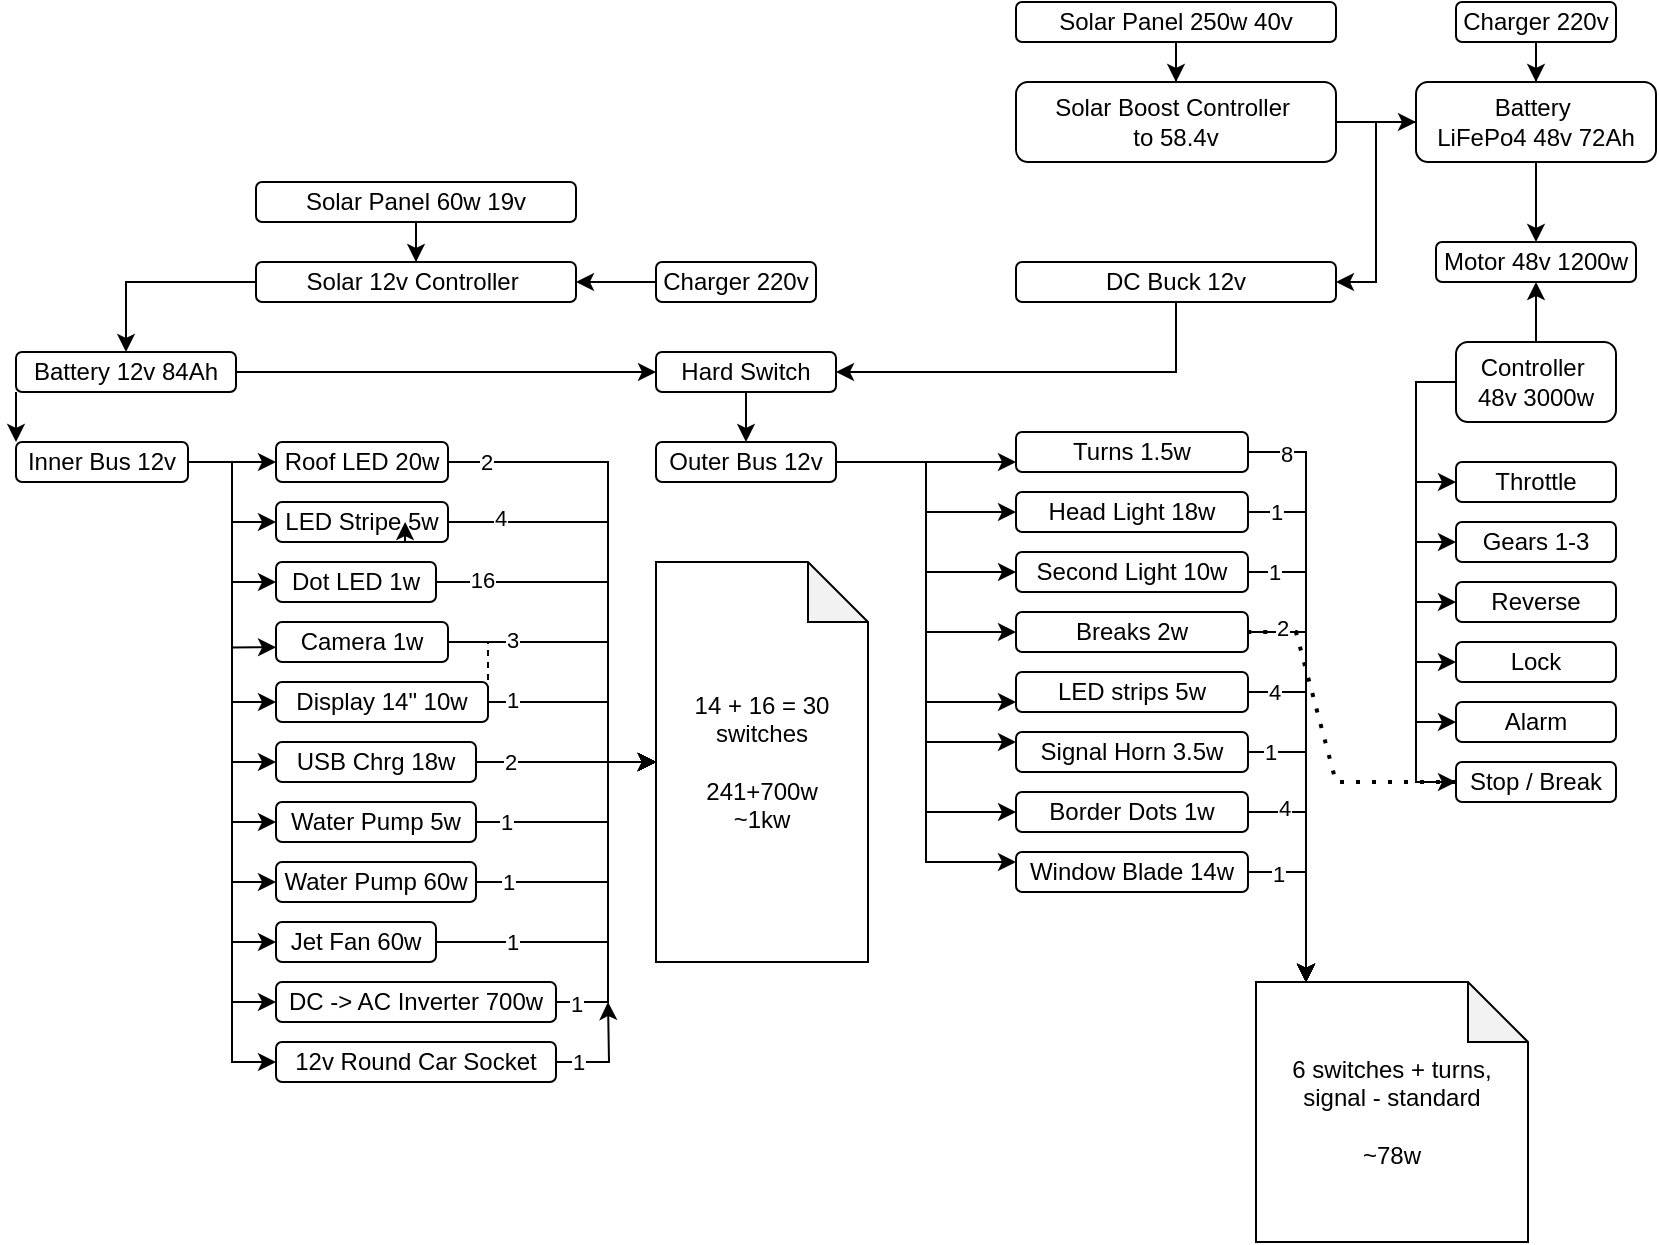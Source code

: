 <mxfile version="27.1.4">
  <diagram name="Страница — 1" id="Z_pauZkXS7t0AU1Tw5mL">
    <mxGraphModel dx="1443" dy="829" grid="1" gridSize="10" guides="1" tooltips="1" connect="1" arrows="1" fold="1" page="1" pageScale="1" pageWidth="1169" pageHeight="827" math="0" shadow="0">
      <root>
        <mxCell id="0" />
        <mxCell id="1" parent="0" />
        <mxCell id="5aOu-kDIlNZFqt_HR4Ut-28" style="edgeStyle=orthogonalEdgeStyle;rounded=0;orthogonalLoop=1;jettySize=auto;html=1;entryX=0.5;entryY=0;entryDx=0;entryDy=0;" edge="1" parent="1" source="7MsEQUMzbARziqOLfGt7-1" target="7MsEQUMzbARziqOLfGt7-29">
          <mxGeometry relative="1" as="geometry" />
        </mxCell>
        <mxCell id="5aOu-kDIlNZFqt_HR4Ut-34" style="edgeStyle=orthogonalEdgeStyle;rounded=0;orthogonalLoop=1;jettySize=auto;html=1;entryX=1;entryY=0.5;entryDx=0;entryDy=0;" edge="1" parent="1" source="7MsEQUMzbARziqOLfGt7-1" target="5aOu-kDIlNZFqt_HR4Ut-33">
          <mxGeometry relative="1" as="geometry" />
        </mxCell>
        <mxCell id="7MsEQUMzbARziqOLfGt7-1" value="&lt;div&gt;Battery&amp;nbsp;&lt;/div&gt;&lt;div&gt;&lt;span style=&quot;background-color: transparent; color: light-dark(rgb(0, 0, 0), rgb(255, 255, 255));&quot;&gt;LiFePo4 48v&amp;nbsp;&lt;/span&gt;&lt;span style=&quot;background-color: transparent; color: light-dark(rgb(0, 0, 0), rgb(255, 255, 255));&quot;&gt;72Ah&lt;/span&gt;&lt;/div&gt;" style="rounded=1;whiteSpace=wrap;html=1;" parent="1" vertex="1">
          <mxGeometry x="820" y="110" width="120" height="40" as="geometry" />
        </mxCell>
        <mxCell id="7MsEQUMzbARziqOLfGt7-31" style="edgeStyle=orthogonalEdgeStyle;rounded=0;orthogonalLoop=1;jettySize=auto;html=1;entryX=0;entryY=0.5;entryDx=0;entryDy=0;exitX=0;exitY=0.5;exitDx=0;exitDy=0;" parent="1" source="7MsEQUMzbARziqOLfGt7-2" target="7MsEQUMzbARziqOLfGt7-18" edge="1">
          <mxGeometry relative="1" as="geometry" />
        </mxCell>
        <mxCell id="7MsEQUMzbARziqOLfGt7-35" style="edgeStyle=orthogonalEdgeStyle;rounded=0;orthogonalLoop=1;jettySize=auto;html=1;entryX=0;entryY=0.5;entryDx=0;entryDy=0;exitX=0;exitY=0.5;exitDx=0;exitDy=0;" parent="1" source="7MsEQUMzbARziqOLfGt7-2" target="7MsEQUMzbARziqOLfGt7-21" edge="1">
          <mxGeometry relative="1" as="geometry" />
        </mxCell>
        <mxCell id="7MsEQUMzbARziqOLfGt7-36" style="edgeStyle=orthogonalEdgeStyle;rounded=0;orthogonalLoop=1;jettySize=auto;html=1;entryX=0;entryY=0.5;entryDx=0;entryDy=0;exitX=0;exitY=0.5;exitDx=0;exitDy=0;" parent="1" source="7MsEQUMzbARziqOLfGt7-2" target="7MsEQUMzbARziqOLfGt7-22" edge="1">
          <mxGeometry relative="1" as="geometry" />
        </mxCell>
        <mxCell id="7MsEQUMzbARziqOLfGt7-40" style="edgeStyle=orthogonalEdgeStyle;rounded=0;orthogonalLoop=1;jettySize=auto;html=1;entryX=0;entryY=0.5;entryDx=0;entryDy=0;exitX=0;exitY=0.5;exitDx=0;exitDy=0;" parent="1" source="7MsEQUMzbARziqOLfGt7-2" target="7MsEQUMzbARziqOLfGt7-37" edge="1">
          <mxGeometry relative="1" as="geometry" />
        </mxCell>
        <mxCell id="7MsEQUMzbARziqOLfGt7-41" style="edgeStyle=orthogonalEdgeStyle;rounded=0;orthogonalLoop=1;jettySize=auto;html=1;entryX=0;entryY=0.5;entryDx=0;entryDy=0;exitX=0;exitY=0.5;exitDx=0;exitDy=0;" parent="1" source="7MsEQUMzbARziqOLfGt7-2" target="7MsEQUMzbARziqOLfGt7-38" edge="1">
          <mxGeometry relative="1" as="geometry" />
        </mxCell>
        <mxCell id="7MsEQUMzbARziqOLfGt7-42" style="edgeStyle=orthogonalEdgeStyle;rounded=0;orthogonalLoop=1;jettySize=auto;html=1;entryX=0;entryY=0.5;entryDx=0;entryDy=0;exitX=0;exitY=0.5;exitDx=0;exitDy=0;" parent="1" source="7MsEQUMzbARziqOLfGt7-2" target="7MsEQUMzbARziqOLfGt7-39" edge="1">
          <mxGeometry relative="1" as="geometry" />
        </mxCell>
        <mxCell id="5aOu-kDIlNZFqt_HR4Ut-27" style="edgeStyle=orthogonalEdgeStyle;rounded=0;orthogonalLoop=1;jettySize=auto;html=1;entryX=0.5;entryY=1;entryDx=0;entryDy=0;" edge="1" parent="1" source="7MsEQUMzbARziqOLfGt7-2" target="7MsEQUMzbARziqOLfGt7-29">
          <mxGeometry relative="1" as="geometry" />
        </mxCell>
        <mxCell id="7MsEQUMzbARziqOLfGt7-2" value="&lt;div&gt;&lt;span style=&quot;background-color: transparent; color: light-dark(rgb(0, 0, 0), rgb(255, 255, 255));&quot;&gt;Controller&amp;nbsp;&lt;/span&gt;&lt;/div&gt;&lt;div&gt;&lt;span style=&quot;background-color: transparent; color: light-dark(rgb(0, 0, 0), rgb(255, 255, 255));&quot;&gt;48v 3000w&lt;/span&gt;&lt;/div&gt;" style="rounded=1;whiteSpace=wrap;html=1;" parent="1" vertex="1">
          <mxGeometry x="840" y="240" width="80" height="40" as="geometry" />
        </mxCell>
        <mxCell id="7MsEQUMzbARziqOLfGt7-16" style="edgeStyle=orthogonalEdgeStyle;rounded=0;orthogonalLoop=1;jettySize=auto;html=1;exitX=0;exitY=1;exitDx=0;exitDy=0;entryX=0;entryY=0;entryDx=0;entryDy=0;" parent="1" source="7MsEQUMzbARziqOLfGt7-4" target="7MsEQUMzbARziqOLfGt7-8" edge="1">
          <mxGeometry relative="1" as="geometry">
            <Array as="points" />
          </mxGeometry>
        </mxCell>
        <mxCell id="5aOu-kDIlNZFqt_HR4Ut-23" style="edgeStyle=orthogonalEdgeStyle;rounded=0;orthogonalLoop=1;jettySize=auto;html=1;" edge="1" parent="1" source="5aOu-kDIlNZFqt_HR4Ut-35" target="7MsEQUMzbARziqOLfGt7-7">
          <mxGeometry relative="1" as="geometry" />
        </mxCell>
        <mxCell id="7MsEQUMzbARziqOLfGt7-4" value="&lt;div&gt;Battery&amp;nbsp;&lt;span style=&quot;background-color: transparent; color: light-dark(rgb(0, 0, 0), rgb(255, 255, 255));&quot;&gt;12v 84&lt;/span&gt;&lt;span style=&quot;background-color: transparent; color: light-dark(rgb(0, 0, 0), rgb(255, 255, 255));&quot;&gt;Ah&lt;/span&gt;&lt;/div&gt;" style="rounded=1;whiteSpace=wrap;html=1;" parent="1" vertex="1">
          <mxGeometry x="120" y="245" width="110" height="20" as="geometry" />
        </mxCell>
        <mxCell id="7MsEQUMzbARziqOLfGt7-5" value="DC -&amp;gt; AC&amp;nbsp;&lt;span style=&quot;background-color: transparent; color: light-dark(rgb(0, 0, 0), rgb(255, 255, 255));&quot;&gt;Inverter 700w&lt;/span&gt;" style="rounded=1;whiteSpace=wrap;html=1;" parent="1" vertex="1">
          <mxGeometry x="250" y="560" width="140" height="20" as="geometry" />
        </mxCell>
        <mxCell id="7MsEQUMzbARziqOLfGt7-6" value="&lt;div&gt;Jet Fan 60w&lt;/div&gt;" style="rounded=1;whiteSpace=wrap;html=1;" parent="1" vertex="1">
          <mxGeometry x="250" y="530" width="80" height="20" as="geometry" />
        </mxCell>
        <mxCell id="7MsEQUMzbARziqOLfGt7-49" style="edgeStyle=orthogonalEdgeStyle;rounded=0;orthogonalLoop=1;jettySize=auto;html=1;entryX=0;entryY=0.75;entryDx=0;entryDy=0;" parent="1" source="7MsEQUMzbARziqOLfGt7-7" target="7MsEQUMzbARziqOLfGt7-47" edge="1">
          <mxGeometry relative="1" as="geometry" />
        </mxCell>
        <mxCell id="7MsEQUMzbARziqOLfGt7-50" style="edgeStyle=orthogonalEdgeStyle;rounded=0;orthogonalLoop=1;jettySize=auto;html=1;entryX=0;entryY=0.5;entryDx=0;entryDy=0;" parent="1" source="7MsEQUMzbARziqOLfGt7-7" target="7MsEQUMzbARziqOLfGt7-46" edge="1">
          <mxGeometry relative="1" as="geometry" />
        </mxCell>
        <mxCell id="7MsEQUMzbARziqOLfGt7-51" style="edgeStyle=orthogonalEdgeStyle;rounded=0;orthogonalLoop=1;jettySize=auto;html=1;entryX=0;entryY=0.5;entryDx=0;entryDy=0;" parent="1" source="7MsEQUMzbARziqOLfGt7-7" target="7MsEQUMzbARziqOLfGt7-45" edge="1">
          <mxGeometry relative="1" as="geometry" />
        </mxCell>
        <mxCell id="7MsEQUMzbARziqOLfGt7-52" style="edgeStyle=orthogonalEdgeStyle;rounded=0;orthogonalLoop=1;jettySize=auto;html=1;entryX=0;entryY=0.5;entryDx=0;entryDy=0;" parent="1" source="7MsEQUMzbARziqOLfGt7-7" target="7MsEQUMzbARziqOLfGt7-44" edge="1">
          <mxGeometry relative="1" as="geometry" />
        </mxCell>
        <mxCell id="7MsEQUMzbARziqOLfGt7-53" style="edgeStyle=orthogonalEdgeStyle;rounded=0;orthogonalLoop=1;jettySize=auto;html=1;entryX=0;entryY=0.75;entryDx=0;entryDy=0;" parent="1" source="7MsEQUMzbARziqOLfGt7-7" target="7MsEQUMzbARziqOLfGt7-43" edge="1">
          <mxGeometry relative="1" as="geometry" />
        </mxCell>
        <mxCell id="7MsEQUMzbARziqOLfGt7-54" style="edgeStyle=orthogonalEdgeStyle;rounded=0;orthogonalLoop=1;jettySize=auto;html=1;entryX=0;entryY=0.25;entryDx=0;entryDy=0;" parent="1" source="7MsEQUMzbARziqOLfGt7-7" target="7MsEQUMzbARziqOLfGt7-10" edge="1">
          <mxGeometry relative="1" as="geometry" />
        </mxCell>
        <mxCell id="5aOu-kDIlNZFqt_HR4Ut-8" style="edgeStyle=orthogonalEdgeStyle;rounded=0;orthogonalLoop=1;jettySize=auto;html=1;entryX=0;entryY=0.5;entryDx=0;entryDy=0;" edge="1" parent="1" source="7MsEQUMzbARziqOLfGt7-7" target="5aOu-kDIlNZFqt_HR4Ut-7">
          <mxGeometry relative="1" as="geometry" />
        </mxCell>
        <mxCell id="5aOu-kDIlNZFqt_HR4Ut-21" style="edgeStyle=orthogonalEdgeStyle;rounded=0;orthogonalLoop=1;jettySize=auto;html=1;entryX=0;entryY=0.25;entryDx=0;entryDy=0;" edge="1" parent="1" source="7MsEQUMzbARziqOLfGt7-7" target="7MsEQUMzbARziqOLfGt7-9">
          <mxGeometry relative="1" as="geometry" />
        </mxCell>
        <mxCell id="7MsEQUMzbARziqOLfGt7-7" value="Outer Bus&amp;nbsp;&lt;span style=&quot;background-color: transparent; color: light-dark(rgb(0, 0, 0), rgb(255, 255, 255));&quot;&gt;12v&lt;/span&gt;" style="rounded=1;whiteSpace=wrap;html=1;" parent="1" vertex="1">
          <mxGeometry x="440" y="290" width="90" height="20" as="geometry" />
        </mxCell>
        <mxCell id="5aOu-kDIlNZFqt_HR4Ut-10" style="edgeStyle=orthogonalEdgeStyle;rounded=0;orthogonalLoop=1;jettySize=auto;html=1;entryX=0;entryY=0.5;entryDx=0;entryDy=0;" edge="1" parent="1" source="7MsEQUMzbARziqOLfGt7-8" target="5aOu-kDIlNZFqt_HR4Ut-1">
          <mxGeometry relative="1" as="geometry" />
        </mxCell>
        <mxCell id="5aOu-kDIlNZFqt_HR4Ut-12" style="edgeStyle=orthogonalEdgeStyle;rounded=0;orthogonalLoop=1;jettySize=auto;html=1;entryX=0;entryY=0.5;entryDx=0;entryDy=0;" edge="1" parent="1" source="7MsEQUMzbARziqOLfGt7-8" target="5aOu-kDIlNZFqt_HR4Ut-3">
          <mxGeometry relative="1" as="geometry" />
        </mxCell>
        <mxCell id="5aOu-kDIlNZFqt_HR4Ut-14" style="edgeStyle=orthogonalEdgeStyle;rounded=0;orthogonalLoop=1;jettySize=auto;html=1;entryX=0;entryY=0.5;entryDx=0;entryDy=0;" edge="1" parent="1" source="7MsEQUMzbARziqOLfGt7-8" target="5aOu-kDIlNZFqt_HR4Ut-5">
          <mxGeometry relative="1" as="geometry" />
        </mxCell>
        <mxCell id="5aOu-kDIlNZFqt_HR4Ut-15" style="edgeStyle=orthogonalEdgeStyle;rounded=0;orthogonalLoop=1;jettySize=auto;html=1;entryX=0;entryY=0.5;entryDx=0;entryDy=0;" edge="1" parent="1" source="7MsEQUMzbARziqOLfGt7-8" target="5aOu-kDIlNZFqt_HR4Ut-6">
          <mxGeometry relative="1" as="geometry" />
        </mxCell>
        <mxCell id="5aOu-kDIlNZFqt_HR4Ut-18" style="edgeStyle=orthogonalEdgeStyle;rounded=0;orthogonalLoop=1;jettySize=auto;html=1;entryX=0;entryY=0.5;entryDx=0;entryDy=0;" edge="1" parent="1" source="7MsEQUMzbARziqOLfGt7-8" target="5aOu-kDIlNZFqt_HR4Ut-16">
          <mxGeometry relative="1" as="geometry" />
        </mxCell>
        <mxCell id="5aOu-kDIlNZFqt_HR4Ut-20" style="edgeStyle=orthogonalEdgeStyle;rounded=0;orthogonalLoop=1;jettySize=auto;html=1;entryX=0;entryY=0.5;entryDx=0;entryDy=0;" edge="1" parent="1" source="7MsEQUMzbARziqOLfGt7-8" target="5aOu-kDIlNZFqt_HR4Ut-19">
          <mxGeometry relative="1" as="geometry" />
        </mxCell>
        <mxCell id="5aOu-kDIlNZFqt_HR4Ut-25" style="edgeStyle=orthogonalEdgeStyle;rounded=0;orthogonalLoop=1;jettySize=auto;html=1;entryX=0;entryY=0.5;entryDx=0;entryDy=0;" edge="1" parent="1" source="7MsEQUMzbARziqOLfGt7-8" target="7MsEQUMzbARziqOLfGt7-5">
          <mxGeometry relative="1" as="geometry" />
        </mxCell>
        <mxCell id="5aOu-kDIlNZFqt_HR4Ut-26" style="edgeStyle=orthogonalEdgeStyle;rounded=0;orthogonalLoop=1;jettySize=auto;html=1;entryX=0;entryY=0.5;entryDx=0;entryDy=0;" edge="1" parent="1" source="7MsEQUMzbARziqOLfGt7-8" target="7MsEQUMzbARziqOLfGt7-6">
          <mxGeometry relative="1" as="geometry" />
        </mxCell>
        <mxCell id="5aOu-kDIlNZFqt_HR4Ut-31" style="edgeStyle=orthogonalEdgeStyle;rounded=0;orthogonalLoop=1;jettySize=auto;html=1;entryX=0;entryY=0.5;entryDx=0;entryDy=0;" edge="1" parent="1" source="7MsEQUMzbARziqOLfGt7-8" target="5aOu-kDIlNZFqt_HR4Ut-2">
          <mxGeometry relative="1" as="geometry" />
        </mxCell>
        <mxCell id="5aOu-kDIlNZFqt_HR4Ut-91" style="edgeStyle=orthogonalEdgeStyle;rounded=0;orthogonalLoop=1;jettySize=auto;html=1;entryX=0;entryY=0.5;entryDx=0;entryDy=0;" edge="1" parent="1" source="7MsEQUMzbARziqOLfGt7-8" target="5aOu-kDIlNZFqt_HR4Ut-90">
          <mxGeometry relative="1" as="geometry" />
        </mxCell>
        <mxCell id="7MsEQUMzbARziqOLfGt7-8" value="Inner Bus&amp;nbsp;&lt;span style=&quot;background-color: transparent; color: light-dark(rgb(0, 0, 0), rgb(255, 255, 255));&quot;&gt;12v&lt;/span&gt;" style="rounded=1;whiteSpace=wrap;html=1;" parent="1" vertex="1">
          <mxGeometry x="120" y="290" width="86" height="20" as="geometry" />
        </mxCell>
        <mxCell id="7MsEQUMzbARziqOLfGt7-9" value="Window Blade 14w" style="rounded=1;whiteSpace=wrap;html=1;" parent="1" vertex="1">
          <mxGeometry x="620" y="495" width="116" height="20" as="geometry" />
        </mxCell>
        <mxCell id="7MsEQUMzbARziqOLfGt7-10" value="Signal Horn 3.5w" style="rounded=1;whiteSpace=wrap;html=1;" parent="1" vertex="1">
          <mxGeometry x="620" y="435" width="116" height="20" as="geometry" />
        </mxCell>
        <mxCell id="7MsEQUMzbARziqOLfGt7-18" value="&lt;div&gt;Throttle&lt;/div&gt;" style="rounded=1;whiteSpace=wrap;html=1;" parent="1" vertex="1">
          <mxGeometry x="840" y="300" width="80" height="20" as="geometry" />
        </mxCell>
        <mxCell id="5aOu-kDIlNZFqt_HR4Ut-29" style="edgeStyle=orthogonalEdgeStyle;rounded=0;orthogonalLoop=1;jettySize=auto;html=1;entryX=0.5;entryY=0;entryDx=0;entryDy=0;" edge="1" parent="1" source="7MsEQUMzbARziqOLfGt7-19" target="7MsEQUMzbARziqOLfGt7-1">
          <mxGeometry relative="1" as="geometry" />
        </mxCell>
        <mxCell id="7MsEQUMzbARziqOLfGt7-19" value="&lt;div&gt;Charger 220v&lt;/div&gt;" style="rounded=1;whiteSpace=wrap;html=1;" parent="1" vertex="1">
          <mxGeometry x="840" y="70" width="80" height="20" as="geometry" />
        </mxCell>
        <mxCell id="7MsEQUMzbARziqOLfGt7-21" value="Gears 1-3" style="rounded=1;whiteSpace=wrap;html=1;" parent="1" vertex="1">
          <mxGeometry x="840" y="330" width="80" height="20" as="geometry" />
        </mxCell>
        <mxCell id="7MsEQUMzbARziqOLfGt7-22" value="&lt;div&gt;Reverse&lt;/div&gt;" style="rounded=1;whiteSpace=wrap;html=1;" parent="1" vertex="1">
          <mxGeometry x="840" y="360" width="80" height="20" as="geometry" />
        </mxCell>
        <mxCell id="5aOu-kDIlNZFqt_HR4Ut-40" style="edgeStyle=orthogonalEdgeStyle;rounded=0;orthogonalLoop=1;jettySize=auto;html=1;entryX=0.5;entryY=0;entryDx=0;entryDy=0;" edge="1" parent="1" source="7MsEQUMzbARziqOLfGt7-23" target="7MsEQUMzbARziqOLfGt7-25">
          <mxGeometry relative="1" as="geometry" />
        </mxCell>
        <mxCell id="7MsEQUMzbARziqOLfGt7-23" value="&lt;div&gt;Solar Panel 250w 40v&lt;/div&gt;" style="rounded=1;whiteSpace=wrap;html=1;" parent="1" vertex="1">
          <mxGeometry x="620" y="70" width="160" height="20" as="geometry" />
        </mxCell>
        <mxCell id="5aOu-kDIlNZFqt_HR4Ut-30" style="edgeStyle=orthogonalEdgeStyle;rounded=0;orthogonalLoop=1;jettySize=auto;html=1;entryX=0;entryY=0.5;entryDx=0;entryDy=0;" edge="1" parent="1" source="7MsEQUMzbARziqOLfGt7-25" target="7MsEQUMzbARziqOLfGt7-1">
          <mxGeometry relative="1" as="geometry" />
        </mxCell>
        <mxCell id="7MsEQUMzbARziqOLfGt7-25" value="&lt;div&gt;Solar Boost Controller&amp;nbsp;&lt;/div&gt;&lt;div&gt;to 58.4v&lt;/div&gt;" style="rounded=1;whiteSpace=wrap;html=1;" parent="1" vertex="1">
          <mxGeometry x="620" y="110" width="160" height="40" as="geometry" />
        </mxCell>
        <mxCell id="7MsEQUMzbARziqOLfGt7-29" value="&lt;div&gt;&lt;span style=&quot;background-color: transparent; color: light-dark(rgb(0, 0, 0), rgb(255, 255, 255));&quot;&gt;Motor 48v 1200&lt;/span&gt;&lt;span style=&quot;background-color: transparent; color: light-dark(rgb(0, 0, 0), rgb(255, 255, 255));&quot;&gt;w&lt;/span&gt;&lt;/div&gt;" style="rounded=1;whiteSpace=wrap;html=1;" parent="1" vertex="1">
          <mxGeometry x="830" y="190" width="100" height="20" as="geometry" />
        </mxCell>
        <mxCell id="7MsEQUMzbARziqOLfGt7-37" value="&lt;div&gt;Lock&lt;/div&gt;" style="rounded=1;whiteSpace=wrap;html=1;" parent="1" vertex="1">
          <mxGeometry x="840" y="390" width="80" height="20" as="geometry" />
        </mxCell>
        <mxCell id="7MsEQUMzbARziqOLfGt7-38" value="&lt;div&gt;Alarm&lt;/div&gt;" style="rounded=1;whiteSpace=wrap;html=1;" parent="1" vertex="1">
          <mxGeometry x="840" y="420" width="80" height="20" as="geometry" />
        </mxCell>
        <mxCell id="7MsEQUMzbARziqOLfGt7-39" value="&lt;div&gt;Stop / Break&lt;/div&gt;" style="rounded=1;whiteSpace=wrap;html=1;" parent="1" vertex="1">
          <mxGeometry x="840" y="450" width="80" height="20" as="geometry" />
        </mxCell>
        <mxCell id="7MsEQUMzbARziqOLfGt7-43" value="Turns 1.5w" style="rounded=1;whiteSpace=wrap;html=1;" parent="1" vertex="1">
          <mxGeometry x="620" y="285" width="116" height="20" as="geometry" />
        </mxCell>
        <mxCell id="7MsEQUMzbARziqOLfGt7-44" value="Head Light 18w" style="rounded=1;whiteSpace=wrap;html=1;" parent="1" vertex="1">
          <mxGeometry x="620" y="315" width="116" height="20" as="geometry" />
        </mxCell>
        <mxCell id="7MsEQUMzbARziqOLfGt7-45" value="Second Light 10w" style="rounded=1;whiteSpace=wrap;html=1;" parent="1" vertex="1">
          <mxGeometry x="620" y="345" width="116" height="20" as="geometry" />
        </mxCell>
        <mxCell id="7MsEQUMzbARziqOLfGt7-46" value="Breaks 2w" style="rounded=1;whiteSpace=wrap;html=1;" parent="1" vertex="1">
          <mxGeometry x="620" y="375" width="116" height="20" as="geometry" />
        </mxCell>
        <mxCell id="7MsEQUMzbARziqOLfGt7-47" value="LED strips 5w" style="rounded=1;whiteSpace=wrap;html=1;" parent="1" vertex="1">
          <mxGeometry x="620" y="405" width="116" height="20" as="geometry" />
        </mxCell>
        <mxCell id="7MsEQUMzbARziqOLfGt7-58" style="edgeStyle=orthogonalEdgeStyle;rounded=0;orthogonalLoop=1;jettySize=auto;html=1;entryX=0.5;entryY=0;entryDx=0;entryDy=0;" parent="1" source="7MsEQUMzbARziqOLfGt7-56" target="7MsEQUMzbARziqOLfGt7-57" edge="1">
          <mxGeometry relative="1" as="geometry" />
        </mxCell>
        <mxCell id="7MsEQUMzbARziqOLfGt7-56" value="&lt;div&gt;Solar Panel 60w 19v&lt;/div&gt;" style="rounded=1;whiteSpace=wrap;html=1;" parent="1" vertex="1">
          <mxGeometry x="240" y="160" width="160" height="20" as="geometry" />
        </mxCell>
        <mxCell id="5aOu-kDIlNZFqt_HR4Ut-24" style="edgeStyle=orthogonalEdgeStyle;rounded=0;orthogonalLoop=1;jettySize=auto;html=1;entryX=0.5;entryY=0;entryDx=0;entryDy=0;" edge="1" parent="1" source="7MsEQUMzbARziqOLfGt7-57" target="7MsEQUMzbARziqOLfGt7-4">
          <mxGeometry relative="1" as="geometry" />
        </mxCell>
        <mxCell id="7MsEQUMzbARziqOLfGt7-57" value="&lt;div&gt;Solar 12v Controller&amp;nbsp;&lt;/div&gt;" style="rounded=1;whiteSpace=wrap;html=1;" parent="1" vertex="1">
          <mxGeometry x="240" y="200" width="160" height="20" as="geometry" />
        </mxCell>
        <mxCell id="7MsEQUMzbARziqOLfGt7-62" style="edgeStyle=orthogonalEdgeStyle;rounded=0;orthogonalLoop=1;jettySize=auto;html=1;entryX=1;entryY=0.5;entryDx=0;entryDy=0;" parent="1" source="7MsEQUMzbARziqOLfGt7-61" target="7MsEQUMzbARziqOLfGt7-57" edge="1">
          <mxGeometry relative="1" as="geometry" />
        </mxCell>
        <mxCell id="7MsEQUMzbARziqOLfGt7-61" value="&lt;div&gt;Charger 220v&lt;/div&gt;" style="rounded=1;whiteSpace=wrap;html=1;" parent="1" vertex="1">
          <mxGeometry x="440" y="200" width="80" height="20" as="geometry" />
        </mxCell>
        <mxCell id="5aOu-kDIlNZFqt_HR4Ut-1" value="Roof LED 20w" style="rounded=1;whiteSpace=wrap;html=1;" vertex="1" parent="1">
          <mxGeometry x="250" y="290" width="86" height="20" as="geometry" />
        </mxCell>
        <mxCell id="5aOu-kDIlNZFqt_HR4Ut-2" value="LED Stripe 5w" style="rounded=1;whiteSpace=wrap;html=1;" vertex="1" parent="1">
          <mxGeometry x="250" y="320" width="86" height="20" as="geometry" />
        </mxCell>
        <mxCell id="5aOu-kDIlNZFqt_HR4Ut-3" value="Dot LED 1w" style="rounded=1;whiteSpace=wrap;html=1;" vertex="1" parent="1">
          <mxGeometry x="250" y="350" width="80" height="20" as="geometry" />
        </mxCell>
        <mxCell id="5aOu-kDIlNZFqt_HR4Ut-4" value="Camera 1w" style="rounded=1;whiteSpace=wrap;html=1;" vertex="1" parent="1">
          <mxGeometry x="250" y="380" width="86" height="20" as="geometry" />
        </mxCell>
        <mxCell id="5aOu-kDIlNZFqt_HR4Ut-5" value="Display 14&quot; 10w" style="rounded=1;whiteSpace=wrap;html=1;" vertex="1" parent="1">
          <mxGeometry x="250" y="410" width="106" height="20" as="geometry" />
        </mxCell>
        <mxCell id="5aOu-kDIlNZFqt_HR4Ut-6" value="USB Chrg 18w" style="rounded=1;whiteSpace=wrap;html=1;" vertex="1" parent="1">
          <mxGeometry x="250" y="440" width="100" height="20" as="geometry" />
        </mxCell>
        <mxCell id="5aOu-kDIlNZFqt_HR4Ut-7" value="Border Dots 1w" style="rounded=1;whiteSpace=wrap;html=1;" vertex="1" parent="1">
          <mxGeometry x="620" y="465" width="116" height="20" as="geometry" />
        </mxCell>
        <mxCell id="5aOu-kDIlNZFqt_HR4Ut-13" style="edgeStyle=orthogonalEdgeStyle;rounded=0;orthogonalLoop=1;jettySize=auto;html=1;entryX=0;entryY=0.633;entryDx=0;entryDy=0;entryPerimeter=0;" edge="1" parent="1" source="7MsEQUMzbARziqOLfGt7-8" target="5aOu-kDIlNZFqt_HR4Ut-4">
          <mxGeometry relative="1" as="geometry" />
        </mxCell>
        <mxCell id="5aOu-kDIlNZFqt_HR4Ut-16" value="Water Pump 5w" style="rounded=1;whiteSpace=wrap;html=1;" vertex="1" parent="1">
          <mxGeometry x="250" y="470" width="100" height="20" as="geometry" />
        </mxCell>
        <mxCell id="5aOu-kDIlNZFqt_HR4Ut-19" value="Water Pump 60w" style="rounded=1;whiteSpace=wrap;html=1;" vertex="1" parent="1">
          <mxGeometry x="250" y="500" width="100" height="20" as="geometry" />
        </mxCell>
        <mxCell id="5aOu-kDIlNZFqt_HR4Ut-32" value="" style="endArrow=none;dashed=1;html=1;dashPattern=1 3;strokeWidth=2;rounded=0;entryX=1;entryY=0.5;entryDx=0;entryDy=0;exitX=0;exitY=0.5;exitDx=0;exitDy=0;" edge="1" parent="1" source="7MsEQUMzbARziqOLfGt7-39" target="7MsEQUMzbARziqOLfGt7-46">
          <mxGeometry width="50" height="50" relative="1" as="geometry">
            <mxPoint x="530" y="370" as="sourcePoint" />
            <mxPoint x="580" y="320" as="targetPoint" />
            <Array as="points">
              <mxPoint x="780" y="460" />
              <mxPoint x="760" y="385" />
            </Array>
          </mxGeometry>
        </mxCell>
        <mxCell id="5aOu-kDIlNZFqt_HR4Ut-38" style="edgeStyle=orthogonalEdgeStyle;rounded=0;orthogonalLoop=1;jettySize=auto;html=1;entryX=1;entryY=0.5;entryDx=0;entryDy=0;exitX=0.5;exitY=1;exitDx=0;exitDy=0;" edge="1" parent="1" source="5aOu-kDIlNZFqt_HR4Ut-33" target="5aOu-kDIlNZFqt_HR4Ut-35">
          <mxGeometry relative="1" as="geometry" />
        </mxCell>
        <mxCell id="5aOu-kDIlNZFqt_HR4Ut-33" value="&lt;div&gt;DC Buck 12v&lt;/div&gt;" style="rounded=1;whiteSpace=wrap;html=1;" vertex="1" parent="1">
          <mxGeometry x="620" y="200" width="160" height="20" as="geometry" />
        </mxCell>
        <mxCell id="5aOu-kDIlNZFqt_HR4Ut-36" value="" style="edgeStyle=orthogonalEdgeStyle;rounded=0;orthogonalLoop=1;jettySize=auto;html=1;" edge="1" parent="1" source="7MsEQUMzbARziqOLfGt7-4" target="5aOu-kDIlNZFqt_HR4Ut-35">
          <mxGeometry relative="1" as="geometry">
            <mxPoint x="230" y="255" as="sourcePoint" />
            <mxPoint x="485" y="290" as="targetPoint" />
          </mxGeometry>
        </mxCell>
        <mxCell id="5aOu-kDIlNZFqt_HR4Ut-35" value="Hard Switch" style="rounded=1;whiteSpace=wrap;html=1;" vertex="1" parent="1">
          <mxGeometry x="440" y="245" width="90" height="20" as="geometry" />
        </mxCell>
        <mxCell id="5aOu-kDIlNZFqt_HR4Ut-42" value="" style="endArrow=none;dashed=1;html=1;rounded=0;entryX=1;entryY=0.5;entryDx=0;entryDy=0;exitX=1;exitY=0.5;exitDx=0;exitDy=0;" edge="1" parent="1" source="5aOu-kDIlNZFqt_HR4Ut-4" target="5aOu-kDIlNZFqt_HR4Ut-5">
          <mxGeometry width="50" height="50" relative="1" as="geometry">
            <mxPoint x="316" y="400" as="sourcePoint" />
            <mxPoint x="366" y="350" as="targetPoint" />
            <Array as="points">
              <mxPoint x="356" y="390" />
            </Array>
          </mxGeometry>
        </mxCell>
        <mxCell id="5aOu-kDIlNZFqt_HR4Ut-43" value="14 + 16 = 30 switches&lt;br&gt;&lt;br&gt;241+700w&lt;br&gt;~1kw" style="shape=note;whiteSpace=wrap;html=1;backgroundOutline=1;darkOpacity=0.05;" vertex="1" parent="1">
          <mxGeometry x="440" y="350" width="106" height="200" as="geometry" />
        </mxCell>
        <mxCell id="5aOu-kDIlNZFqt_HR4Ut-45" style="edgeStyle=orthogonalEdgeStyle;rounded=0;orthogonalLoop=1;jettySize=auto;html=1;entryX=0;entryY=0.5;entryDx=0;entryDy=0;entryPerimeter=0;" edge="1" parent="1" source="5aOu-kDIlNZFqt_HR4Ut-1" target="5aOu-kDIlNZFqt_HR4Ut-43">
          <mxGeometry relative="1" as="geometry">
            <Array as="points">
              <mxPoint x="416" y="300" />
              <mxPoint x="416" y="450" />
            </Array>
          </mxGeometry>
        </mxCell>
        <mxCell id="5aOu-kDIlNZFqt_HR4Ut-47" value="2" style="edgeLabel;html=1;align=center;verticalAlign=middle;resizable=0;points=[];" vertex="1" connectable="0" parent="5aOu-kDIlNZFqt_HR4Ut-45">
          <mxGeometry x="-0.851" relative="1" as="geometry">
            <mxPoint as="offset" />
          </mxGeometry>
        </mxCell>
        <mxCell id="5aOu-kDIlNZFqt_HR4Ut-46" style="edgeStyle=orthogonalEdgeStyle;rounded=0;orthogonalLoop=1;jettySize=auto;html=1;entryX=0;entryY=0.5;entryDx=0;entryDy=0;entryPerimeter=0;" edge="1" parent="1" source="5aOu-kDIlNZFqt_HR4Ut-2" target="5aOu-kDIlNZFqt_HR4Ut-43">
          <mxGeometry relative="1" as="geometry">
            <Array as="points">
              <mxPoint x="416" y="330" />
              <mxPoint x="416" y="450" />
            </Array>
          </mxGeometry>
        </mxCell>
        <mxCell id="5aOu-kDIlNZFqt_HR4Ut-48" value="4" style="edgeLabel;html=1;align=center;verticalAlign=middle;resizable=0;points=[];" vertex="1" connectable="0" parent="5aOu-kDIlNZFqt_HR4Ut-46">
          <mxGeometry x="-0.769" y="2" relative="1" as="geometry">
            <mxPoint as="offset" />
          </mxGeometry>
        </mxCell>
        <mxCell id="5aOu-kDIlNZFqt_HR4Ut-49" style="edgeStyle=orthogonalEdgeStyle;rounded=0;orthogonalLoop=1;jettySize=auto;html=1;exitX=0.75;exitY=1;exitDx=0;exitDy=0;entryX=0.751;entryY=0.5;entryDx=0;entryDy=0;entryPerimeter=0;" edge="1" parent="1" source="5aOu-kDIlNZFqt_HR4Ut-2" target="5aOu-kDIlNZFqt_HR4Ut-2">
          <mxGeometry relative="1" as="geometry" />
        </mxCell>
        <mxCell id="5aOu-kDIlNZFqt_HR4Ut-51" style="edgeStyle=orthogonalEdgeStyle;rounded=0;orthogonalLoop=1;jettySize=auto;html=1;entryX=0;entryY=0.5;entryDx=0;entryDy=0;entryPerimeter=0;" edge="1" parent="1" source="5aOu-kDIlNZFqt_HR4Ut-3" target="5aOu-kDIlNZFqt_HR4Ut-43">
          <mxGeometry relative="1" as="geometry">
            <Array as="points">
              <mxPoint x="416" y="360" />
              <mxPoint x="416" y="450" />
            </Array>
          </mxGeometry>
        </mxCell>
        <mxCell id="5aOu-kDIlNZFqt_HR4Ut-52" value="16" style="edgeLabel;html=1;align=center;verticalAlign=middle;resizable=0;points=[];" vertex="1" connectable="0" parent="5aOu-kDIlNZFqt_HR4Ut-51">
          <mxGeometry x="-0.776" y="1" relative="1" as="geometry">
            <mxPoint as="offset" />
          </mxGeometry>
        </mxCell>
        <mxCell id="5aOu-kDIlNZFqt_HR4Ut-53" style="edgeStyle=orthogonalEdgeStyle;rounded=0;orthogonalLoop=1;jettySize=auto;html=1;entryX=0;entryY=0.5;entryDx=0;entryDy=0;entryPerimeter=0;" edge="1" parent="1" source="5aOu-kDIlNZFqt_HR4Ut-4" target="5aOu-kDIlNZFqt_HR4Ut-43">
          <mxGeometry relative="1" as="geometry">
            <Array as="points">
              <mxPoint x="416" y="390" />
              <mxPoint x="416" y="450" />
            </Array>
          </mxGeometry>
        </mxCell>
        <mxCell id="5aOu-kDIlNZFqt_HR4Ut-54" value="3" style="edgeLabel;html=1;align=center;verticalAlign=middle;resizable=0;points=[];" vertex="1" connectable="0" parent="5aOu-kDIlNZFqt_HR4Ut-53">
          <mxGeometry x="-0.612" y="1" relative="1" as="geometry">
            <mxPoint as="offset" />
          </mxGeometry>
        </mxCell>
        <mxCell id="5aOu-kDIlNZFqt_HR4Ut-55" style="edgeStyle=orthogonalEdgeStyle;rounded=0;orthogonalLoop=1;jettySize=auto;html=1;entryX=0;entryY=0.5;entryDx=0;entryDy=0;entryPerimeter=0;" edge="1" parent="1" source="5aOu-kDIlNZFqt_HR4Ut-5" target="5aOu-kDIlNZFqt_HR4Ut-43">
          <mxGeometry relative="1" as="geometry">
            <Array as="points">
              <mxPoint x="416" y="420" />
              <mxPoint x="416" y="450" />
            </Array>
          </mxGeometry>
        </mxCell>
        <mxCell id="5aOu-kDIlNZFqt_HR4Ut-56" value="1" style="edgeLabel;html=1;align=center;verticalAlign=middle;resizable=0;points=[];" vertex="1" connectable="0" parent="5aOu-kDIlNZFqt_HR4Ut-55">
          <mxGeometry x="-0.795" y="1" relative="1" as="geometry">
            <mxPoint as="offset" />
          </mxGeometry>
        </mxCell>
        <mxCell id="5aOu-kDIlNZFqt_HR4Ut-57" style="edgeStyle=orthogonalEdgeStyle;rounded=0;orthogonalLoop=1;jettySize=auto;html=1;entryX=0;entryY=0.5;entryDx=0;entryDy=0;entryPerimeter=0;" edge="1" parent="1" source="5aOu-kDIlNZFqt_HR4Ut-6" target="5aOu-kDIlNZFqt_HR4Ut-43">
          <mxGeometry relative="1" as="geometry" />
        </mxCell>
        <mxCell id="5aOu-kDIlNZFqt_HR4Ut-58" value="2" style="edgeLabel;html=1;align=center;verticalAlign=middle;resizable=0;points=[];" vertex="1" connectable="0" parent="5aOu-kDIlNZFqt_HR4Ut-57">
          <mxGeometry x="-0.63" relative="1" as="geometry">
            <mxPoint as="offset" />
          </mxGeometry>
        </mxCell>
        <mxCell id="5aOu-kDIlNZFqt_HR4Ut-59" style="edgeStyle=orthogonalEdgeStyle;rounded=0;orthogonalLoop=1;jettySize=auto;html=1;entryX=0;entryY=0.5;entryDx=0;entryDy=0;entryPerimeter=0;" edge="1" parent="1" source="5aOu-kDIlNZFqt_HR4Ut-16" target="5aOu-kDIlNZFqt_HR4Ut-43">
          <mxGeometry relative="1" as="geometry">
            <Array as="points">
              <mxPoint x="416" y="480" />
              <mxPoint x="416" y="450" />
            </Array>
          </mxGeometry>
        </mxCell>
        <mxCell id="5aOu-kDIlNZFqt_HR4Ut-60" value="1" style="edgeLabel;html=1;align=center;verticalAlign=middle;resizable=0;points=[];" vertex="1" connectable="0" parent="5aOu-kDIlNZFqt_HR4Ut-59">
          <mxGeometry x="-0.76" relative="1" as="geometry">
            <mxPoint as="offset" />
          </mxGeometry>
        </mxCell>
        <mxCell id="5aOu-kDIlNZFqt_HR4Ut-61" style="edgeStyle=orthogonalEdgeStyle;rounded=0;orthogonalLoop=1;jettySize=auto;html=1;entryX=0;entryY=0.5;entryDx=0;entryDy=0;entryPerimeter=0;" edge="1" parent="1" source="5aOu-kDIlNZFqt_HR4Ut-19" target="5aOu-kDIlNZFqt_HR4Ut-43">
          <mxGeometry relative="1" as="geometry">
            <Array as="points">
              <mxPoint x="416" y="510" />
              <mxPoint x="416" y="450" />
            </Array>
          </mxGeometry>
        </mxCell>
        <mxCell id="5aOu-kDIlNZFqt_HR4Ut-62" value="1" style="edgeLabel;html=1;align=center;verticalAlign=middle;resizable=0;points=[];" vertex="1" connectable="0" parent="5aOu-kDIlNZFqt_HR4Ut-61">
          <mxGeometry x="-0.785" relative="1" as="geometry">
            <mxPoint as="offset" />
          </mxGeometry>
        </mxCell>
        <mxCell id="5aOu-kDIlNZFqt_HR4Ut-63" style="edgeStyle=orthogonalEdgeStyle;rounded=0;orthogonalLoop=1;jettySize=auto;html=1;entryX=0;entryY=0.5;entryDx=0;entryDy=0;entryPerimeter=0;" edge="1" parent="1" source="7MsEQUMzbARziqOLfGt7-6" target="5aOu-kDIlNZFqt_HR4Ut-43">
          <mxGeometry relative="1" as="geometry">
            <Array as="points">
              <mxPoint x="416" y="540" />
              <mxPoint x="416" y="450" />
            </Array>
          </mxGeometry>
        </mxCell>
        <mxCell id="5aOu-kDIlNZFqt_HR4Ut-64" value="1" style="edgeLabel;html=1;align=center;verticalAlign=middle;resizable=0;points=[];" vertex="1" connectable="0" parent="5aOu-kDIlNZFqt_HR4Ut-63">
          <mxGeometry x="-0.627" relative="1" as="geometry">
            <mxPoint as="offset" />
          </mxGeometry>
        </mxCell>
        <mxCell id="5aOu-kDIlNZFqt_HR4Ut-65" style="edgeStyle=orthogonalEdgeStyle;rounded=0;orthogonalLoop=1;jettySize=auto;html=1;entryX=0;entryY=0.5;entryDx=0;entryDy=0;entryPerimeter=0;" edge="1" parent="1" source="7MsEQUMzbARziqOLfGt7-5" target="5aOu-kDIlNZFqt_HR4Ut-43">
          <mxGeometry relative="1" as="geometry">
            <Array as="points">
              <mxPoint x="416" y="570" />
              <mxPoint x="416" y="450" />
            </Array>
          </mxGeometry>
        </mxCell>
        <mxCell id="5aOu-kDIlNZFqt_HR4Ut-66" value="1" style="edgeLabel;html=1;align=center;verticalAlign=middle;resizable=0;points=[];" vertex="1" connectable="0" parent="5aOu-kDIlNZFqt_HR4Ut-65">
          <mxGeometry x="-0.887" y="-1" relative="1" as="geometry">
            <mxPoint as="offset" />
          </mxGeometry>
        </mxCell>
        <mxCell id="5aOu-kDIlNZFqt_HR4Ut-67" value="6 switches + turns, signal - standard&lt;br&gt;&lt;br&gt;~78w" style="shape=note;whiteSpace=wrap;html=1;backgroundOutline=1;darkOpacity=0.05;" vertex="1" parent="1">
          <mxGeometry x="740" y="560" width="136" height="130" as="geometry" />
        </mxCell>
        <mxCell id="5aOu-kDIlNZFqt_HR4Ut-68" style="edgeStyle=orthogonalEdgeStyle;rounded=0;orthogonalLoop=1;jettySize=auto;html=1;entryX=0;entryY=0;entryDx=25;entryDy=0;entryPerimeter=0;" edge="1" parent="1" source="7MsEQUMzbARziqOLfGt7-43" target="5aOu-kDIlNZFqt_HR4Ut-67">
          <mxGeometry relative="1" as="geometry" />
        </mxCell>
        <mxCell id="5aOu-kDIlNZFqt_HR4Ut-80" value="8" style="edgeLabel;html=1;align=center;verticalAlign=middle;resizable=0;points=[];" vertex="1" connectable="0" parent="5aOu-kDIlNZFqt_HR4Ut-68">
          <mxGeometry x="-0.873" y="-1" relative="1" as="geometry">
            <mxPoint as="offset" />
          </mxGeometry>
        </mxCell>
        <mxCell id="5aOu-kDIlNZFqt_HR4Ut-71" style="edgeStyle=orthogonalEdgeStyle;rounded=0;orthogonalLoop=1;jettySize=auto;html=1;entryX=0;entryY=0;entryDx=25;entryDy=0;entryPerimeter=0;" edge="1" parent="1" source="7MsEQUMzbARziqOLfGt7-44" target="5aOu-kDIlNZFqt_HR4Ut-67">
          <mxGeometry relative="1" as="geometry" />
        </mxCell>
        <mxCell id="5aOu-kDIlNZFqt_HR4Ut-88" value="1" style="edgeLabel;html=1;align=center;verticalAlign=middle;resizable=0;points=[];" vertex="1" connectable="0" parent="5aOu-kDIlNZFqt_HR4Ut-71">
          <mxGeometry x="-0.895" relative="1" as="geometry">
            <mxPoint as="offset" />
          </mxGeometry>
        </mxCell>
        <mxCell id="5aOu-kDIlNZFqt_HR4Ut-72" style="edgeStyle=orthogonalEdgeStyle;rounded=0;orthogonalLoop=1;jettySize=auto;html=1;entryX=0;entryY=0;entryDx=25;entryDy=0;entryPerimeter=0;" edge="1" parent="1" source="7MsEQUMzbARziqOLfGt7-45" target="5aOu-kDIlNZFqt_HR4Ut-67">
          <mxGeometry relative="1" as="geometry" />
        </mxCell>
        <mxCell id="5aOu-kDIlNZFqt_HR4Ut-87" value="1" style="edgeLabel;html=1;align=center;verticalAlign=middle;resizable=0;points=[];" vertex="1" connectable="0" parent="5aOu-kDIlNZFqt_HR4Ut-72">
          <mxGeometry x="-0.887" relative="1" as="geometry">
            <mxPoint as="offset" />
          </mxGeometry>
        </mxCell>
        <mxCell id="5aOu-kDIlNZFqt_HR4Ut-73" style="edgeStyle=orthogonalEdgeStyle;rounded=0;orthogonalLoop=1;jettySize=auto;html=1;entryX=0;entryY=0;entryDx=25;entryDy=0;entryPerimeter=0;" edge="1" parent="1" source="7MsEQUMzbARziqOLfGt7-46" target="5aOu-kDIlNZFqt_HR4Ut-67">
          <mxGeometry relative="1" as="geometry" />
        </mxCell>
        <mxCell id="5aOu-kDIlNZFqt_HR4Ut-81" value="2" style="edgeLabel;html=1;align=center;verticalAlign=middle;resizable=0;points=[];" vertex="1" connectable="0" parent="5aOu-kDIlNZFqt_HR4Ut-73">
          <mxGeometry x="-0.835" y="2" relative="1" as="geometry">
            <mxPoint as="offset" />
          </mxGeometry>
        </mxCell>
        <mxCell id="5aOu-kDIlNZFqt_HR4Ut-75" style="edgeStyle=orthogonalEdgeStyle;rounded=0;orthogonalLoop=1;jettySize=auto;html=1;entryX=0;entryY=0;entryDx=25;entryDy=0;entryPerimeter=0;" edge="1" parent="1" source="7MsEQUMzbARziqOLfGt7-47" target="5aOu-kDIlNZFqt_HR4Ut-67">
          <mxGeometry relative="1" as="geometry" />
        </mxCell>
        <mxCell id="5aOu-kDIlNZFqt_HR4Ut-86" value="4" style="edgeLabel;html=1;align=center;verticalAlign=middle;resizable=0;points=[];" vertex="1" connectable="0" parent="5aOu-kDIlNZFqt_HR4Ut-75">
          <mxGeometry x="-0.848" relative="1" as="geometry">
            <mxPoint as="offset" />
          </mxGeometry>
        </mxCell>
        <mxCell id="5aOu-kDIlNZFqt_HR4Ut-76" style="edgeStyle=orthogonalEdgeStyle;rounded=0;orthogonalLoop=1;jettySize=auto;html=1;entryX=0;entryY=0;entryDx=25;entryDy=0;entryPerimeter=0;" edge="1" parent="1" source="7MsEQUMzbARziqOLfGt7-10" target="5aOu-kDIlNZFqt_HR4Ut-67">
          <mxGeometry relative="1" as="geometry" />
        </mxCell>
        <mxCell id="5aOu-kDIlNZFqt_HR4Ut-79" value="1" style="edgeLabel;html=1;align=center;verticalAlign=middle;resizable=0;points=[];" vertex="1" connectable="0" parent="5aOu-kDIlNZFqt_HR4Ut-76">
          <mxGeometry x="-0.85" relative="1" as="geometry">
            <mxPoint as="offset" />
          </mxGeometry>
        </mxCell>
        <mxCell id="5aOu-kDIlNZFqt_HR4Ut-77" style="edgeStyle=orthogonalEdgeStyle;rounded=0;orthogonalLoop=1;jettySize=auto;html=1;entryX=0;entryY=0;entryDx=25;entryDy=0;entryPerimeter=0;" edge="1" parent="1" source="5aOu-kDIlNZFqt_HR4Ut-7" target="5aOu-kDIlNZFqt_HR4Ut-67">
          <mxGeometry relative="1" as="geometry" />
        </mxCell>
        <mxCell id="5aOu-kDIlNZFqt_HR4Ut-82" value="4" style="edgeLabel;html=1;align=center;verticalAlign=middle;resizable=0;points=[];" vertex="1" connectable="0" parent="5aOu-kDIlNZFqt_HR4Ut-77">
          <mxGeometry x="-0.693" y="2" relative="1" as="geometry">
            <mxPoint as="offset" />
          </mxGeometry>
        </mxCell>
        <mxCell id="5aOu-kDIlNZFqt_HR4Ut-78" style="edgeStyle=orthogonalEdgeStyle;rounded=0;orthogonalLoop=1;jettySize=auto;html=1;entryX=0;entryY=0;entryDx=25;entryDy=0;entryPerimeter=0;" edge="1" parent="1" source="7MsEQUMzbARziqOLfGt7-9" target="5aOu-kDIlNZFqt_HR4Ut-67">
          <mxGeometry relative="1" as="geometry">
            <mxPoint x="746" y="540" as="targetPoint" />
          </mxGeometry>
        </mxCell>
        <mxCell id="5aOu-kDIlNZFqt_HR4Ut-89" value="1" style="edgeLabel;html=1;align=center;verticalAlign=middle;resizable=0;points=[];" vertex="1" connectable="0" parent="5aOu-kDIlNZFqt_HR4Ut-78">
          <mxGeometry x="-0.641" y="-1" relative="1" as="geometry">
            <mxPoint as="offset" />
          </mxGeometry>
        </mxCell>
        <mxCell id="5aOu-kDIlNZFqt_HR4Ut-92" style="edgeStyle=orthogonalEdgeStyle;rounded=0;orthogonalLoop=1;jettySize=auto;html=1;" edge="1" parent="1" source="5aOu-kDIlNZFqt_HR4Ut-90">
          <mxGeometry relative="1" as="geometry">
            <mxPoint x="416" y="570.0" as="targetPoint" />
          </mxGeometry>
        </mxCell>
        <mxCell id="5aOu-kDIlNZFqt_HR4Ut-93" value="1" style="edgeLabel;html=1;align=center;verticalAlign=middle;resizable=0;points=[];" vertex="1" connectable="0" parent="5aOu-kDIlNZFqt_HR4Ut-92">
          <mxGeometry x="-0.61" relative="1" as="geometry">
            <mxPoint as="offset" />
          </mxGeometry>
        </mxCell>
        <mxCell id="5aOu-kDIlNZFqt_HR4Ut-90" value="12v Round Car Socket" style="rounded=1;whiteSpace=wrap;html=1;" vertex="1" parent="1">
          <mxGeometry x="250" y="590" width="140" height="20" as="geometry" />
        </mxCell>
      </root>
    </mxGraphModel>
  </diagram>
</mxfile>
